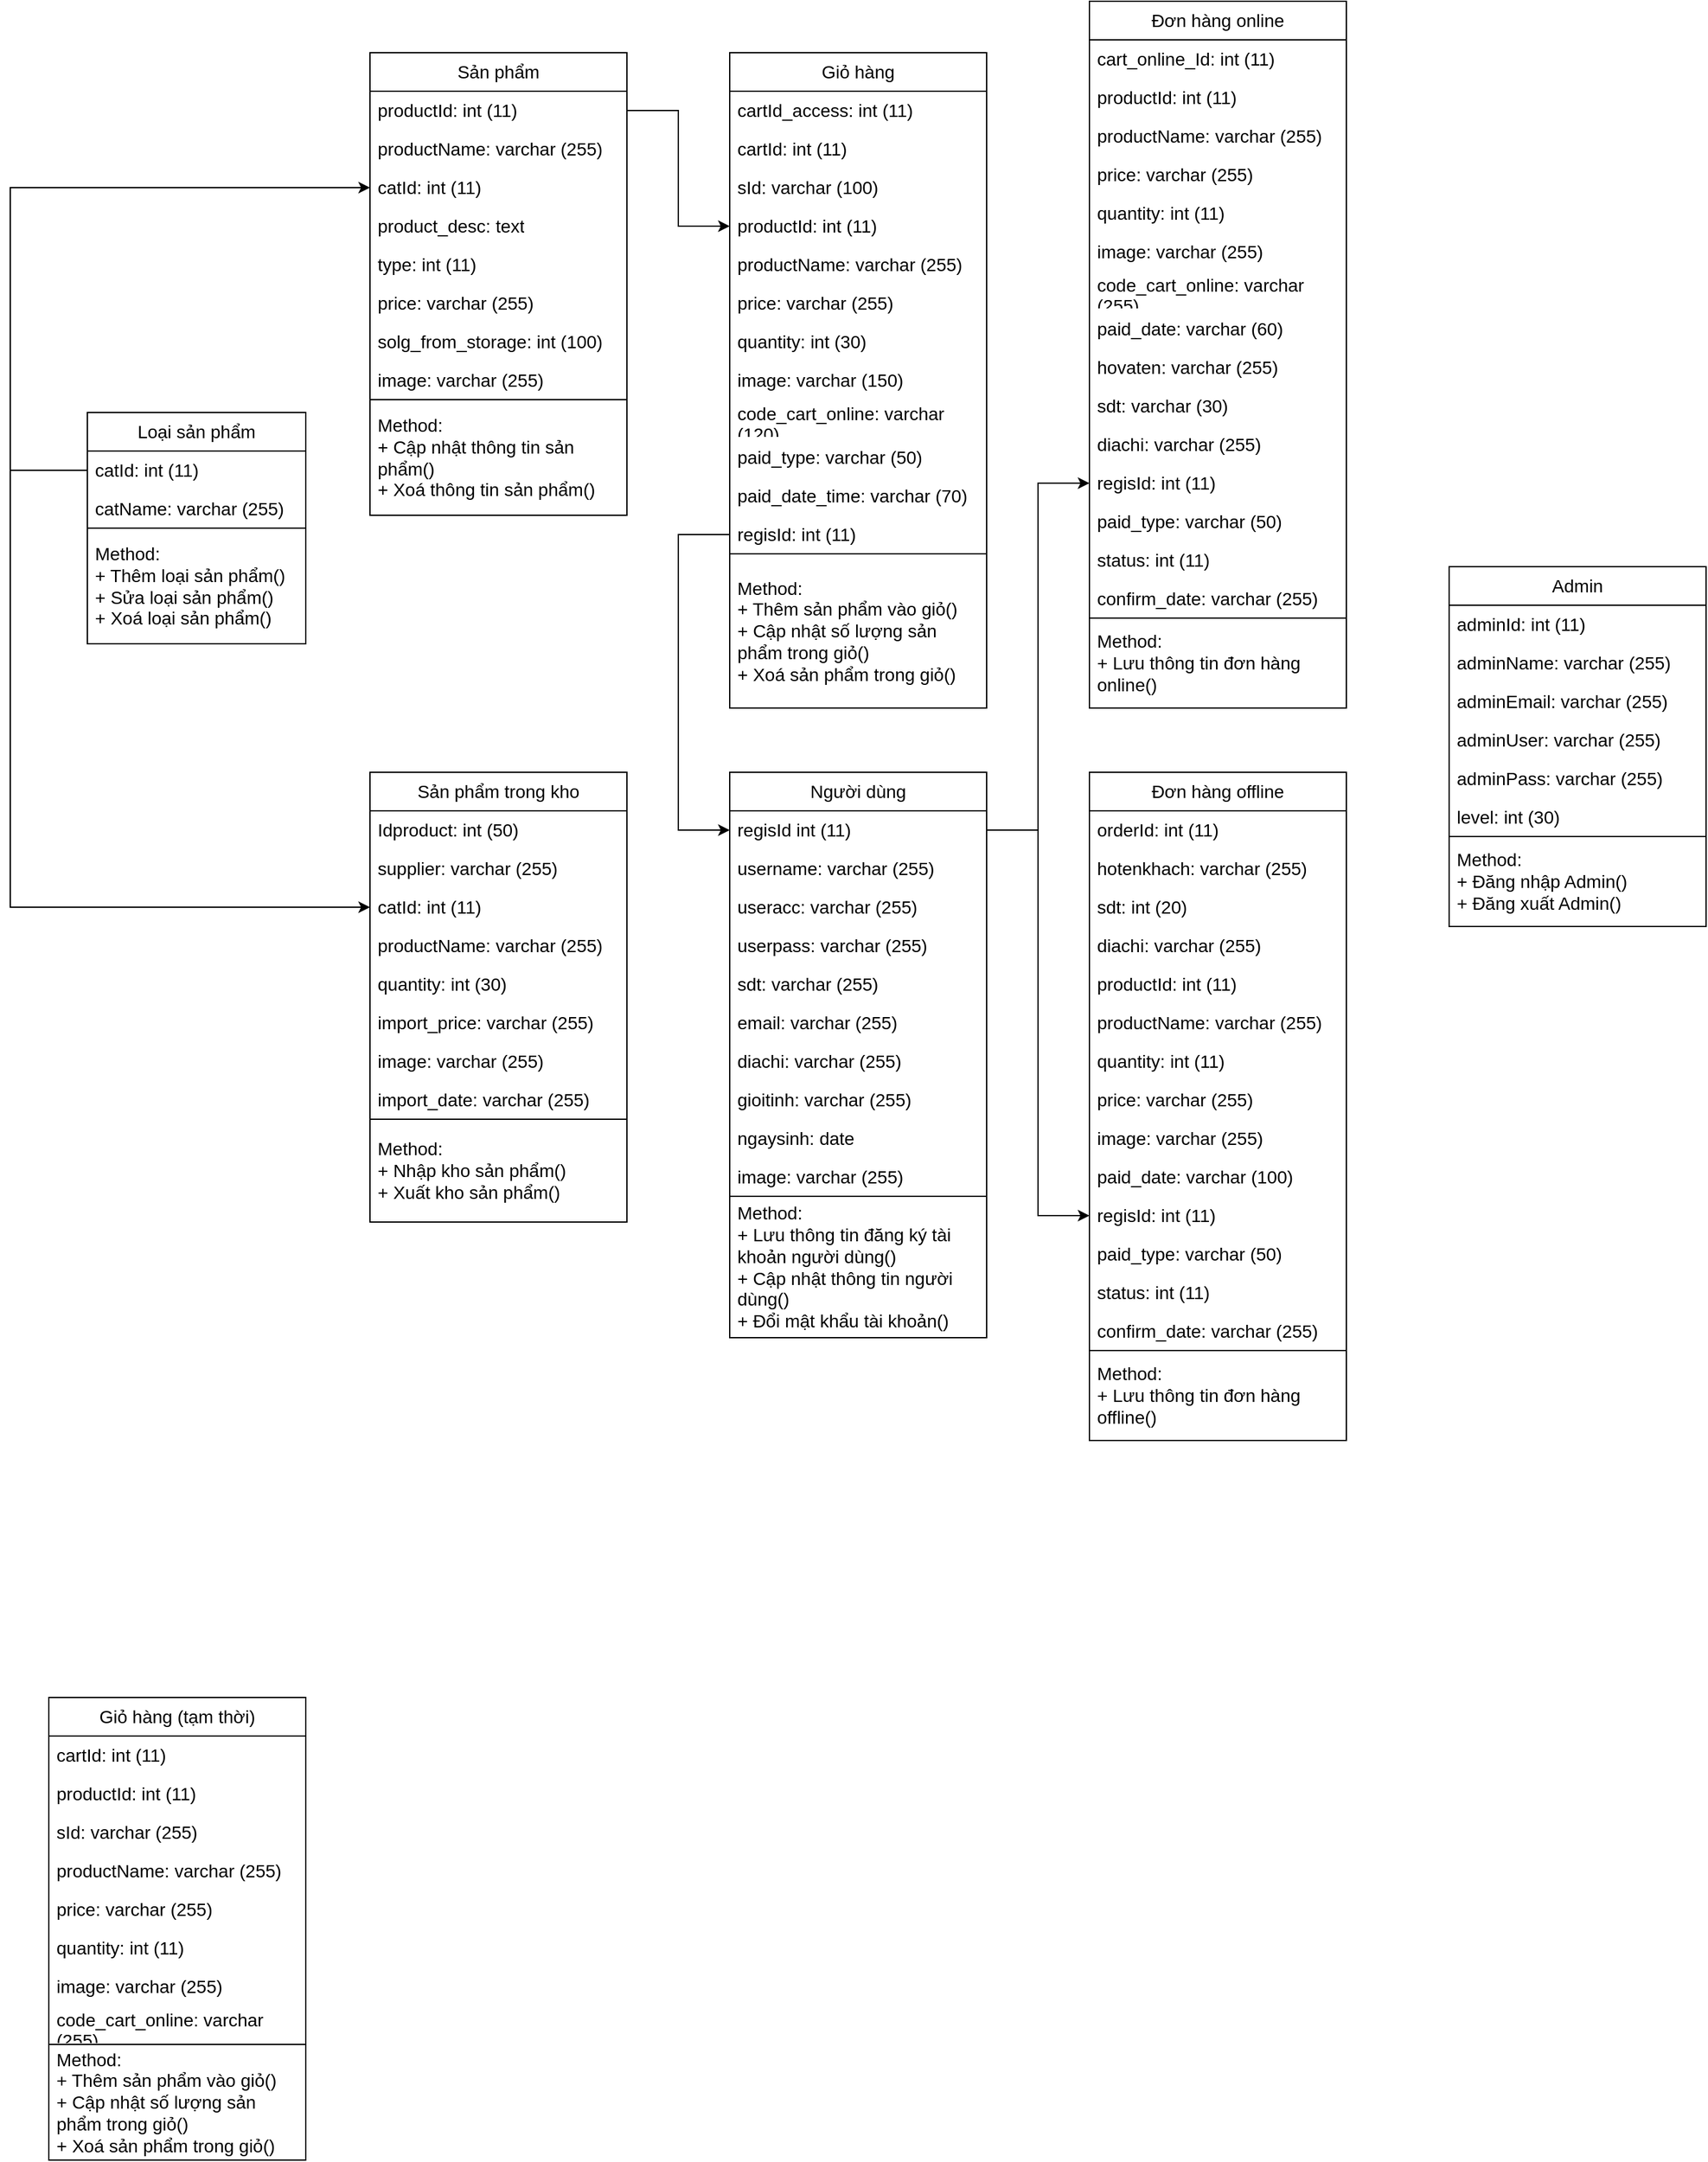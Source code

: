 <mxfile version="21.1.7" type="device">
  <diagram name="Page-1" id="-4jKe0inB_Pd04kHDOZ3">
    <mxGraphModel dx="1550" dy="413" grid="1" gridSize="10" guides="1" tooltips="1" connect="1" arrows="1" fold="1" page="1" pageScale="1" pageWidth="850" pageHeight="1100" math="0" shadow="0">
      <root>
        <mxCell id="0" />
        <mxCell id="1" parent="0" />
        <mxCell id="bQmsfWHOJNyypOk_2zxf-1" value="Sản phẩm" style="swimlane;fontStyle=0;childLayout=stackLayout;horizontal=1;startSize=30;horizontalStack=0;resizeParent=1;resizeParentMax=0;resizeLast=0;collapsible=1;marginBottom=0;whiteSpace=wrap;html=1;fontSize=14;" parent="1" vertex="1">
          <mxGeometry x="40" y="40" width="200" height="360" as="geometry">
            <mxRectangle x="350" y="260" width="100" height="30" as="alternateBounds" />
          </mxGeometry>
        </mxCell>
        <mxCell id="bQmsfWHOJNyypOk_2zxf-2" value="productId: int (11)" style="text;strokeColor=none;fillColor=none;align=left;verticalAlign=middle;spacingLeft=4;spacingRight=4;overflow=hidden;points=[[0,0.5],[1,0.5]];portConstraint=eastwest;rotatable=0;whiteSpace=wrap;html=1;fontSize=14;" parent="bQmsfWHOJNyypOk_2zxf-1" vertex="1">
          <mxGeometry y="30" width="200" height="30" as="geometry" />
        </mxCell>
        <mxCell id="bQmsfWHOJNyypOk_2zxf-3" value="productName: varchar (255)" style="text;strokeColor=none;fillColor=none;align=left;verticalAlign=middle;spacingLeft=4;spacingRight=4;overflow=hidden;points=[[0,0.5],[1,0.5]];portConstraint=eastwest;rotatable=0;whiteSpace=wrap;html=1;fontSize=14;" parent="bQmsfWHOJNyypOk_2zxf-1" vertex="1">
          <mxGeometry y="60" width="200" height="30" as="geometry" />
        </mxCell>
        <mxCell id="bQmsfWHOJNyypOk_2zxf-4" value="catId: int (11)" style="text;strokeColor=none;fillColor=none;align=left;verticalAlign=middle;spacingLeft=4;spacingRight=4;overflow=hidden;points=[[0,0.5],[1,0.5]];portConstraint=eastwest;rotatable=0;whiteSpace=wrap;html=1;fontSize=14;" parent="bQmsfWHOJNyypOk_2zxf-1" vertex="1">
          <mxGeometry y="90" width="200" height="30" as="geometry" />
        </mxCell>
        <mxCell id="bQmsfWHOJNyypOk_2zxf-5" value="product_desc: text" style="text;strokeColor=none;fillColor=none;align=left;verticalAlign=middle;spacingLeft=4;spacingRight=4;overflow=hidden;points=[[0,0.5],[1,0.5]];portConstraint=eastwest;rotatable=0;whiteSpace=wrap;html=1;fontSize=14;" parent="bQmsfWHOJNyypOk_2zxf-1" vertex="1">
          <mxGeometry y="120" width="200" height="30" as="geometry" />
        </mxCell>
        <mxCell id="bQmsfWHOJNyypOk_2zxf-7" value="type: int (11)" style="text;strokeColor=none;fillColor=none;align=left;verticalAlign=middle;spacingLeft=4;spacingRight=4;overflow=hidden;points=[[0,0.5],[1,0.5]];portConstraint=eastwest;rotatable=0;whiteSpace=wrap;html=1;fontSize=14;" parent="bQmsfWHOJNyypOk_2zxf-1" vertex="1">
          <mxGeometry y="150" width="200" height="30" as="geometry" />
        </mxCell>
        <mxCell id="bQmsfWHOJNyypOk_2zxf-8" value="price: varchar (255)" style="text;strokeColor=none;fillColor=none;align=left;verticalAlign=middle;spacingLeft=4;spacingRight=4;overflow=hidden;points=[[0,0.5],[1,0.5]];portConstraint=eastwest;rotatable=0;whiteSpace=wrap;html=1;fontSize=14;" parent="bQmsfWHOJNyypOk_2zxf-1" vertex="1">
          <mxGeometry y="180" width="200" height="30" as="geometry" />
        </mxCell>
        <mxCell id="bQmsfWHOJNyypOk_2zxf-9" value="solg_from_storage: int (100)" style="text;strokeColor=none;fillColor=none;align=left;verticalAlign=middle;spacingLeft=4;spacingRight=4;overflow=hidden;points=[[0,0.5],[1,0.5]];portConstraint=eastwest;rotatable=0;whiteSpace=wrap;html=1;fontSize=14;" parent="bQmsfWHOJNyypOk_2zxf-1" vertex="1">
          <mxGeometry y="210" width="200" height="30" as="geometry" />
        </mxCell>
        <mxCell id="bQmsfWHOJNyypOk_2zxf-10" value="image: varchar (255)" style="text;strokeColor=none;fillColor=none;align=left;verticalAlign=middle;spacingLeft=4;spacingRight=4;overflow=hidden;points=[[0,0.5],[1,0.5]];portConstraint=eastwest;rotatable=0;whiteSpace=wrap;html=1;fontSize=14;" parent="bQmsfWHOJNyypOk_2zxf-1" vertex="1">
          <mxGeometry y="240" width="200" height="30" as="geometry" />
        </mxCell>
        <mxCell id="bQmsfWHOJNyypOk_2zxf-11" value="Method:&lt;br style=&quot;font-size: 14px;&quot;&gt;+ Cập nhật thông tin sản phẩm()&lt;br style=&quot;font-size: 14px;&quot;&gt;+ Xoá thông tin sản phẩm()" style="text;strokeColor=default;fillColor=none;align=left;verticalAlign=middle;spacingLeft=4;spacingRight=4;overflow=hidden;points=[[0,0.5],[1,0.5]];portConstraint=eastwest;rotatable=0;whiteSpace=wrap;html=1;fontSize=14;" parent="bQmsfWHOJNyypOk_2zxf-1" vertex="1">
          <mxGeometry y="270" width="200" height="90" as="geometry" />
        </mxCell>
        <mxCell id="bQmsfWHOJNyypOk_2zxf-14" value="Sản phẩm trong kho" style="swimlane;fontStyle=0;childLayout=stackLayout;horizontal=1;startSize=30;horizontalStack=0;resizeParent=1;resizeParentMax=0;resizeLast=0;collapsible=1;marginBottom=0;whiteSpace=wrap;html=1;fontSize=14;" parent="1" vertex="1">
          <mxGeometry x="40" y="600" width="200" height="350" as="geometry">
            <mxRectangle x="350" y="260" width="100" height="30" as="alternateBounds" />
          </mxGeometry>
        </mxCell>
        <mxCell id="bQmsfWHOJNyypOk_2zxf-15" value="Idproduct: int (50)" style="text;strokeColor=none;fillColor=none;align=left;verticalAlign=middle;spacingLeft=4;spacingRight=4;overflow=hidden;points=[[0,0.5],[1,0.5]];portConstraint=eastwest;rotatable=0;whiteSpace=wrap;html=1;fontSize=14;" parent="bQmsfWHOJNyypOk_2zxf-14" vertex="1">
          <mxGeometry y="30" width="200" height="30" as="geometry" />
        </mxCell>
        <mxCell id="bQmsfWHOJNyypOk_2zxf-16" value="supplier: varchar (255)" style="text;strokeColor=none;fillColor=none;align=left;verticalAlign=middle;spacingLeft=4;spacingRight=4;overflow=hidden;points=[[0,0.5],[1,0.5]];portConstraint=eastwest;rotatable=0;whiteSpace=wrap;html=1;fontSize=14;" parent="bQmsfWHOJNyypOk_2zxf-14" vertex="1">
          <mxGeometry y="60" width="200" height="30" as="geometry" />
        </mxCell>
        <mxCell id="bQmsfWHOJNyypOk_2zxf-17" value="catId: int (11)" style="text;strokeColor=none;fillColor=none;align=left;verticalAlign=middle;spacingLeft=4;spacingRight=4;overflow=hidden;points=[[0,0.5],[1,0.5]];portConstraint=eastwest;rotatable=0;whiteSpace=wrap;html=1;fontSize=14;" parent="bQmsfWHOJNyypOk_2zxf-14" vertex="1">
          <mxGeometry y="90" width="200" height="30" as="geometry" />
        </mxCell>
        <mxCell id="bQmsfWHOJNyypOk_2zxf-18" value="productName: varchar (255)" style="text;strokeColor=none;fillColor=none;align=left;verticalAlign=middle;spacingLeft=4;spacingRight=4;overflow=hidden;points=[[0,0.5],[1,0.5]];portConstraint=eastwest;rotatable=0;whiteSpace=wrap;html=1;fontSize=14;" parent="bQmsfWHOJNyypOk_2zxf-14" vertex="1">
          <mxGeometry y="120" width="200" height="30" as="geometry" />
        </mxCell>
        <mxCell id="bQmsfWHOJNyypOk_2zxf-19" value="quantity: int (30)" style="text;strokeColor=none;fillColor=none;align=left;verticalAlign=middle;spacingLeft=4;spacingRight=4;overflow=hidden;points=[[0,0.5],[1,0.5]];portConstraint=eastwest;rotatable=0;whiteSpace=wrap;html=1;fontSize=14;" parent="bQmsfWHOJNyypOk_2zxf-14" vertex="1">
          <mxGeometry y="150" width="200" height="30" as="geometry" />
        </mxCell>
        <mxCell id="bQmsfWHOJNyypOk_2zxf-20" value="import_price: varchar (255)" style="text;strokeColor=none;fillColor=none;align=left;verticalAlign=middle;spacingLeft=4;spacingRight=4;overflow=hidden;points=[[0,0.5],[1,0.5]];portConstraint=eastwest;rotatable=0;whiteSpace=wrap;html=1;fontSize=14;" parent="bQmsfWHOJNyypOk_2zxf-14" vertex="1">
          <mxGeometry y="180" width="200" height="30" as="geometry" />
        </mxCell>
        <mxCell id="bQmsfWHOJNyypOk_2zxf-21" value="image: varchar (255)" style="text;strokeColor=none;fillColor=none;align=left;verticalAlign=middle;spacingLeft=4;spacingRight=4;overflow=hidden;points=[[0,0.5],[1,0.5]];portConstraint=eastwest;rotatable=0;whiteSpace=wrap;html=1;fontSize=14;" parent="bQmsfWHOJNyypOk_2zxf-14" vertex="1">
          <mxGeometry y="210" width="200" height="30" as="geometry" />
        </mxCell>
        <mxCell id="bQmsfWHOJNyypOk_2zxf-22" value="import_date: varchar (255)" style="text;strokeColor=none;fillColor=none;align=left;verticalAlign=middle;spacingLeft=4;spacingRight=4;overflow=hidden;points=[[0,0.5],[1,0.5]];portConstraint=eastwest;rotatable=0;whiteSpace=wrap;html=1;fontSize=14;" parent="bQmsfWHOJNyypOk_2zxf-14" vertex="1">
          <mxGeometry y="240" width="200" height="30" as="geometry" />
        </mxCell>
        <mxCell id="bQmsfWHOJNyypOk_2zxf-23" value="Method:&lt;br style=&quot;font-size: 14px;&quot;&gt;+ Nhập kho sản phẩm()&amp;nbsp;&lt;br style=&quot;font-size: 14px;&quot;&gt;+ Xuất kho sản phẩm()" style="text;strokeColor=default;fillColor=none;align=left;verticalAlign=middle;spacingLeft=4;spacingRight=4;overflow=hidden;points=[[0,0.5],[1,0.5]];portConstraint=eastwest;rotatable=0;whiteSpace=wrap;html=1;fontSize=14;" parent="bQmsfWHOJNyypOk_2zxf-14" vertex="1">
          <mxGeometry y="270" width="200" height="80" as="geometry" />
        </mxCell>
        <mxCell id="bQmsfWHOJNyypOk_2zxf-24" value="Loại sản phẩm" style="swimlane;fontStyle=0;childLayout=stackLayout;horizontal=1;startSize=30;horizontalStack=0;resizeParent=1;resizeParentMax=0;resizeLast=0;collapsible=1;marginBottom=0;whiteSpace=wrap;html=1;fontSize=14;" parent="1" vertex="1">
          <mxGeometry x="-180" y="320" width="170" height="180" as="geometry" />
        </mxCell>
        <mxCell id="bQmsfWHOJNyypOk_2zxf-25" value="catId: int (11)" style="text;strokeColor=none;fillColor=none;align=left;verticalAlign=middle;spacingLeft=4;spacingRight=4;overflow=hidden;points=[[0,0.5],[1,0.5]];portConstraint=eastwest;rotatable=0;whiteSpace=wrap;html=1;fontSize=14;" parent="bQmsfWHOJNyypOk_2zxf-24" vertex="1">
          <mxGeometry y="30" width="170" height="30" as="geometry" />
        </mxCell>
        <mxCell id="bQmsfWHOJNyypOk_2zxf-26" value="catName: varchar (255)" style="text;strokeColor=none;fillColor=none;align=left;verticalAlign=middle;spacingLeft=4;spacingRight=4;overflow=hidden;points=[[0,0.5],[1,0.5]];portConstraint=eastwest;rotatable=0;whiteSpace=wrap;html=1;fontSize=14;" parent="bQmsfWHOJNyypOk_2zxf-24" vertex="1">
          <mxGeometry y="60" width="170" height="30" as="geometry" />
        </mxCell>
        <mxCell id="bQmsfWHOJNyypOk_2zxf-28" value="Method:&lt;br style=&quot;font-size: 14px;&quot;&gt;+ Thêm loại sản phẩm()&lt;br style=&quot;font-size: 14px;&quot;&gt;+ Sửa loại sản phẩm()&lt;br style=&quot;font-size: 14px;&quot;&gt;+ Xoá loại sản phẩm()" style="text;strokeColor=default;fillColor=none;align=left;verticalAlign=middle;spacingLeft=4;spacingRight=4;overflow=hidden;points=[[0,0.5],[1,0.5]];portConstraint=eastwest;rotatable=0;whiteSpace=wrap;html=1;fontSize=14;" parent="bQmsfWHOJNyypOk_2zxf-24" vertex="1">
          <mxGeometry y="90" width="170" height="90" as="geometry" />
        </mxCell>
        <mxCell id="bQmsfWHOJNyypOk_2zxf-29" value="Giỏ hàng (tạm thời)" style="swimlane;fontStyle=0;childLayout=stackLayout;horizontal=1;startSize=30;horizontalStack=0;resizeParent=1;resizeParentMax=0;resizeLast=0;collapsible=1;marginBottom=0;whiteSpace=wrap;html=1;fontSize=14;" parent="1" vertex="1">
          <mxGeometry x="-210" y="1320" width="200" height="360" as="geometry">
            <mxRectangle x="350" y="260" width="100" height="30" as="alternateBounds" />
          </mxGeometry>
        </mxCell>
        <mxCell id="bQmsfWHOJNyypOk_2zxf-30" value="cartId: int (11)" style="text;strokeColor=none;fillColor=none;align=left;verticalAlign=middle;spacingLeft=4;spacingRight=4;overflow=hidden;points=[[0,0.5],[1,0.5]];portConstraint=eastwest;rotatable=0;whiteSpace=wrap;html=1;fontSize=14;" parent="bQmsfWHOJNyypOk_2zxf-29" vertex="1">
          <mxGeometry y="30" width="200" height="30" as="geometry" />
        </mxCell>
        <mxCell id="bQmsfWHOJNyypOk_2zxf-31" value="productId: int (11)" style="text;strokeColor=none;fillColor=none;align=left;verticalAlign=middle;spacingLeft=4;spacingRight=4;overflow=hidden;points=[[0,0.5],[1,0.5]];portConstraint=eastwest;rotatable=0;whiteSpace=wrap;html=1;fontSize=14;" parent="bQmsfWHOJNyypOk_2zxf-29" vertex="1">
          <mxGeometry y="60" width="200" height="30" as="geometry" />
        </mxCell>
        <mxCell id="bQmsfWHOJNyypOk_2zxf-32" value="sId: varchar (255)" style="text;strokeColor=none;fillColor=none;align=left;verticalAlign=middle;spacingLeft=4;spacingRight=4;overflow=hidden;points=[[0,0.5],[1,0.5]];portConstraint=eastwest;rotatable=0;whiteSpace=wrap;html=1;fontSize=14;" parent="bQmsfWHOJNyypOk_2zxf-29" vertex="1">
          <mxGeometry y="90" width="200" height="30" as="geometry" />
        </mxCell>
        <mxCell id="bQmsfWHOJNyypOk_2zxf-33" value="productName: varchar (255)" style="text;strokeColor=none;fillColor=none;align=left;verticalAlign=middle;spacingLeft=4;spacingRight=4;overflow=hidden;points=[[0,0.5],[1,0.5]];portConstraint=eastwest;rotatable=0;whiteSpace=wrap;html=1;fontSize=14;" parent="bQmsfWHOJNyypOk_2zxf-29" vertex="1">
          <mxGeometry y="120" width="200" height="30" as="geometry" />
        </mxCell>
        <mxCell id="bQmsfWHOJNyypOk_2zxf-34" value="price: varchar (255)" style="text;strokeColor=none;fillColor=none;align=left;verticalAlign=middle;spacingLeft=4;spacingRight=4;overflow=hidden;points=[[0,0.5],[1,0.5]];portConstraint=eastwest;rotatable=0;whiteSpace=wrap;html=1;fontSize=14;" parent="bQmsfWHOJNyypOk_2zxf-29" vertex="1">
          <mxGeometry y="150" width="200" height="30" as="geometry" />
        </mxCell>
        <mxCell id="bQmsfWHOJNyypOk_2zxf-35" value="quantity: int (11)" style="text;strokeColor=none;fillColor=none;align=left;verticalAlign=middle;spacingLeft=4;spacingRight=4;overflow=hidden;points=[[0,0.5],[1,0.5]];portConstraint=eastwest;rotatable=0;whiteSpace=wrap;html=1;fontSize=14;" parent="bQmsfWHOJNyypOk_2zxf-29" vertex="1">
          <mxGeometry y="180" width="200" height="30" as="geometry" />
        </mxCell>
        <mxCell id="bQmsfWHOJNyypOk_2zxf-36" value="image: varchar (255)" style="text;strokeColor=none;fillColor=none;align=left;verticalAlign=middle;spacingLeft=4;spacingRight=4;overflow=hidden;points=[[0,0.5],[1,0.5]];portConstraint=eastwest;rotatable=0;whiteSpace=wrap;html=1;fontSize=14;" parent="bQmsfWHOJNyypOk_2zxf-29" vertex="1">
          <mxGeometry y="210" width="200" height="30" as="geometry" />
        </mxCell>
        <mxCell id="bQmsfWHOJNyypOk_2zxf-37" value="code_cart_online: varchar (255)" style="text;strokeColor=none;fillColor=none;align=left;verticalAlign=middle;spacingLeft=4;spacingRight=4;overflow=hidden;points=[[0,0.5],[1,0.5]];portConstraint=eastwest;rotatable=0;whiteSpace=wrap;html=1;fontSize=14;" parent="bQmsfWHOJNyypOk_2zxf-29" vertex="1">
          <mxGeometry y="240" width="200" height="30" as="geometry" />
        </mxCell>
        <mxCell id="bQmsfWHOJNyypOk_2zxf-38" value="Method:&lt;br style=&quot;font-size: 14px;&quot;&gt;+ Thêm sản phẩm vào giỏ()&lt;br style=&quot;font-size: 14px;&quot;&gt;+ Cập nhật số lượng sản phẩm trong giỏ()&lt;br style=&quot;font-size: 14px;&quot;&gt;+ Xoá sản phẩm trong giỏ()" style="text;strokeColor=default;fillColor=none;align=left;verticalAlign=middle;spacingLeft=4;spacingRight=4;overflow=hidden;points=[[0,0.5],[1,0.5]];portConstraint=eastwest;rotatable=0;whiteSpace=wrap;html=1;fontSize=14;" parent="bQmsfWHOJNyypOk_2zxf-29" vertex="1">
          <mxGeometry y="270" width="200" height="90" as="geometry" />
        </mxCell>
        <mxCell id="bQmsfWHOJNyypOk_2zxf-40" value="Giỏ hàng" style="swimlane;fontStyle=0;childLayout=stackLayout;horizontal=1;startSize=30;horizontalStack=0;resizeParent=1;resizeParentMax=0;resizeLast=0;collapsible=1;marginBottom=0;whiteSpace=wrap;html=1;fontSize=14;" parent="1" vertex="1">
          <mxGeometry x="320" y="40" width="200" height="510" as="geometry">
            <mxRectangle x="350" y="260" width="100" height="30" as="alternateBounds" />
          </mxGeometry>
        </mxCell>
        <mxCell id="bQmsfWHOJNyypOk_2zxf-41" value="cartId_access: int (11)" style="text;strokeColor=none;fillColor=none;align=left;verticalAlign=middle;spacingLeft=4;spacingRight=4;overflow=hidden;points=[[0,0.5],[1,0.5]];portConstraint=eastwest;rotatable=0;whiteSpace=wrap;html=1;fontSize=14;" parent="bQmsfWHOJNyypOk_2zxf-40" vertex="1">
          <mxGeometry y="30" width="200" height="30" as="geometry" />
        </mxCell>
        <mxCell id="bQmsfWHOJNyypOk_2zxf-50" value="cartId: int (11)" style="text;strokeColor=none;fillColor=none;align=left;verticalAlign=middle;spacingLeft=4;spacingRight=4;overflow=hidden;points=[[0,0.5],[1,0.5]];portConstraint=eastwest;rotatable=0;whiteSpace=wrap;html=1;fontSize=14;" parent="bQmsfWHOJNyypOk_2zxf-40" vertex="1">
          <mxGeometry y="60" width="200" height="30" as="geometry" />
        </mxCell>
        <mxCell id="bQmsfWHOJNyypOk_2zxf-43" value="sId: varchar (100)" style="text;strokeColor=none;fillColor=none;align=left;verticalAlign=middle;spacingLeft=4;spacingRight=4;overflow=hidden;points=[[0,0.5],[1,0.5]];portConstraint=eastwest;rotatable=0;whiteSpace=wrap;html=1;fontSize=14;" parent="bQmsfWHOJNyypOk_2zxf-40" vertex="1">
          <mxGeometry y="90" width="200" height="30" as="geometry" />
        </mxCell>
        <mxCell id="bQmsfWHOJNyypOk_2zxf-42" value="productId: int (11)" style="text;strokeColor=none;fillColor=none;align=left;verticalAlign=middle;spacingLeft=4;spacingRight=4;overflow=hidden;points=[[0,0.5],[1,0.5]];portConstraint=eastwest;rotatable=0;whiteSpace=wrap;html=1;fontSize=14;" parent="bQmsfWHOJNyypOk_2zxf-40" vertex="1">
          <mxGeometry y="120" width="200" height="30" as="geometry" />
        </mxCell>
        <mxCell id="bQmsfWHOJNyypOk_2zxf-44" value="productName: varchar (255)" style="text;strokeColor=none;fillColor=none;align=left;verticalAlign=middle;spacingLeft=4;spacingRight=4;overflow=hidden;points=[[0,0.5],[1,0.5]];portConstraint=eastwest;rotatable=0;whiteSpace=wrap;html=1;fontSize=14;" parent="bQmsfWHOJNyypOk_2zxf-40" vertex="1">
          <mxGeometry y="150" width="200" height="30" as="geometry" />
        </mxCell>
        <mxCell id="bQmsfWHOJNyypOk_2zxf-45" value="price: varchar (255)" style="text;strokeColor=none;fillColor=none;align=left;verticalAlign=middle;spacingLeft=4;spacingRight=4;overflow=hidden;points=[[0,0.5],[1,0.5]];portConstraint=eastwest;rotatable=0;whiteSpace=wrap;html=1;fontSize=14;" parent="bQmsfWHOJNyypOk_2zxf-40" vertex="1">
          <mxGeometry y="180" width="200" height="30" as="geometry" />
        </mxCell>
        <mxCell id="bQmsfWHOJNyypOk_2zxf-46" value="quantity: int (30)" style="text;strokeColor=none;fillColor=none;align=left;verticalAlign=middle;spacingLeft=4;spacingRight=4;overflow=hidden;points=[[0,0.5],[1,0.5]];portConstraint=eastwest;rotatable=0;whiteSpace=wrap;html=1;fontSize=14;" parent="bQmsfWHOJNyypOk_2zxf-40" vertex="1">
          <mxGeometry y="210" width="200" height="30" as="geometry" />
        </mxCell>
        <mxCell id="bQmsfWHOJNyypOk_2zxf-47" value="image: varchar (150)" style="text;strokeColor=none;fillColor=none;align=left;verticalAlign=middle;spacingLeft=4;spacingRight=4;overflow=hidden;points=[[0,0.5],[1,0.5]];portConstraint=eastwest;rotatable=0;whiteSpace=wrap;html=1;fontSize=14;" parent="bQmsfWHOJNyypOk_2zxf-40" vertex="1">
          <mxGeometry y="240" width="200" height="30" as="geometry" />
        </mxCell>
        <mxCell id="bQmsfWHOJNyypOk_2zxf-48" value="code_cart_online: varchar (120)" style="text;strokeColor=none;fillColor=none;align=left;verticalAlign=middle;spacingLeft=4;spacingRight=4;overflow=hidden;points=[[0,0.5],[1,0.5]];portConstraint=eastwest;rotatable=0;whiteSpace=wrap;html=1;fontSize=14;" parent="bQmsfWHOJNyypOk_2zxf-40" vertex="1">
          <mxGeometry y="270" width="200" height="30" as="geometry" />
        </mxCell>
        <mxCell id="bQmsfWHOJNyypOk_2zxf-51" value="paid_type: varchar (50)" style="text;strokeColor=none;fillColor=none;align=left;verticalAlign=middle;spacingLeft=4;spacingRight=4;overflow=hidden;points=[[0,0.5],[1,0.5]];portConstraint=eastwest;rotatable=0;whiteSpace=wrap;html=1;fontSize=14;" parent="bQmsfWHOJNyypOk_2zxf-40" vertex="1">
          <mxGeometry y="300" width="200" height="30" as="geometry" />
        </mxCell>
        <mxCell id="bQmsfWHOJNyypOk_2zxf-52" value="paid_date_time: varchar (70)" style="text;strokeColor=none;fillColor=none;align=left;verticalAlign=middle;spacingLeft=4;spacingRight=4;overflow=hidden;points=[[0,0.5],[1,0.5]];portConstraint=eastwest;rotatable=0;whiteSpace=wrap;html=1;fontSize=14;" parent="bQmsfWHOJNyypOk_2zxf-40" vertex="1">
          <mxGeometry y="330" width="200" height="30" as="geometry" />
        </mxCell>
        <mxCell id="bQmsfWHOJNyypOk_2zxf-53" value="regisId: int (11)" style="text;strokeColor=none;fillColor=none;align=left;verticalAlign=middle;spacingLeft=4;spacingRight=4;overflow=hidden;points=[[0,0.5],[1,0.5]];portConstraint=eastwest;rotatable=0;whiteSpace=wrap;html=1;fontSize=14;" parent="bQmsfWHOJNyypOk_2zxf-40" vertex="1">
          <mxGeometry y="360" width="200" height="30" as="geometry" />
        </mxCell>
        <mxCell id="bQmsfWHOJNyypOk_2zxf-49" value="Method:&lt;br style=&quot;border-color: var(--border-color);&quot;&gt;+ Thêm sản phẩm vào giỏ()&lt;br style=&quot;border-color: var(--border-color);&quot;&gt;+ Cập nhật số lượng sản phẩm trong giỏ()&lt;br style=&quot;border-color: var(--border-color);&quot;&gt;+ Xoá sản phẩm trong giỏ()" style="text;strokeColor=default;fillColor=none;align=left;verticalAlign=middle;spacingLeft=4;spacingRight=4;overflow=hidden;points=[[0,0.5],[1,0.5]];portConstraint=eastwest;rotatable=0;whiteSpace=wrap;html=1;fontSize=14;" parent="bQmsfWHOJNyypOk_2zxf-40" vertex="1">
          <mxGeometry y="390" width="200" height="120" as="geometry" />
        </mxCell>
        <mxCell id="bQmsfWHOJNyypOk_2zxf-54" value="Người dùng" style="swimlane;fontStyle=0;childLayout=stackLayout;horizontal=1;startSize=30;horizontalStack=0;resizeParent=1;resizeParentMax=0;resizeLast=0;collapsible=1;marginBottom=0;whiteSpace=wrap;html=1;fontSize=14;" parent="1" vertex="1">
          <mxGeometry x="320" y="600" width="200" height="440" as="geometry" />
        </mxCell>
        <mxCell id="bQmsfWHOJNyypOk_2zxf-55" value="regisId int (11)" style="text;strokeColor=none;fillColor=none;align=left;verticalAlign=middle;spacingLeft=4;spacingRight=4;overflow=hidden;points=[[0,0.5],[1,0.5]];portConstraint=eastwest;rotatable=0;whiteSpace=wrap;html=1;fontSize=14;" parent="bQmsfWHOJNyypOk_2zxf-54" vertex="1">
          <mxGeometry y="30" width="200" height="30" as="geometry" />
        </mxCell>
        <mxCell id="bQmsfWHOJNyypOk_2zxf-56" value="username: varchar (255)" style="text;strokeColor=none;fillColor=none;align=left;verticalAlign=middle;spacingLeft=4;spacingRight=4;overflow=hidden;points=[[0,0.5],[1,0.5]];portConstraint=eastwest;rotatable=0;whiteSpace=wrap;html=1;fontSize=14;" parent="bQmsfWHOJNyypOk_2zxf-54" vertex="1">
          <mxGeometry y="60" width="200" height="30" as="geometry" />
        </mxCell>
        <mxCell id="bQmsfWHOJNyypOk_2zxf-57" value="useracc: varchar (255)" style="text;strokeColor=none;fillColor=none;align=left;verticalAlign=middle;spacingLeft=4;spacingRight=4;overflow=hidden;points=[[0,0.5],[1,0.5]];portConstraint=eastwest;rotatable=0;whiteSpace=wrap;html=1;fontSize=14;" parent="bQmsfWHOJNyypOk_2zxf-54" vertex="1">
          <mxGeometry y="90" width="200" height="30" as="geometry" />
        </mxCell>
        <mxCell id="bQmsfWHOJNyypOk_2zxf-62" value="userpass: varchar (255)" style="text;strokeColor=none;fillColor=none;align=left;verticalAlign=middle;spacingLeft=4;spacingRight=4;overflow=hidden;points=[[0,0.5],[1,0.5]];portConstraint=eastwest;rotatable=0;whiteSpace=wrap;html=1;fontSize=14;" parent="bQmsfWHOJNyypOk_2zxf-54" vertex="1">
          <mxGeometry y="120" width="200" height="30" as="geometry" />
        </mxCell>
        <mxCell id="bQmsfWHOJNyypOk_2zxf-63" value="sdt: varchar (255)" style="text;strokeColor=none;fillColor=none;align=left;verticalAlign=middle;spacingLeft=4;spacingRight=4;overflow=hidden;points=[[0,0.5],[1,0.5]];portConstraint=eastwest;rotatable=0;whiteSpace=wrap;html=1;fontSize=14;" parent="bQmsfWHOJNyypOk_2zxf-54" vertex="1">
          <mxGeometry y="150" width="200" height="30" as="geometry" />
        </mxCell>
        <mxCell id="bQmsfWHOJNyypOk_2zxf-64" value="email: varchar (255)" style="text;strokeColor=none;fillColor=none;align=left;verticalAlign=middle;spacingLeft=4;spacingRight=4;overflow=hidden;points=[[0,0.5],[1,0.5]];portConstraint=eastwest;rotatable=0;whiteSpace=wrap;html=1;fontSize=14;" parent="bQmsfWHOJNyypOk_2zxf-54" vertex="1">
          <mxGeometry y="180" width="200" height="30" as="geometry" />
        </mxCell>
        <mxCell id="bQmsfWHOJNyypOk_2zxf-65" value="diachi: varchar (255)" style="text;strokeColor=none;fillColor=none;align=left;verticalAlign=middle;spacingLeft=4;spacingRight=4;overflow=hidden;points=[[0,0.5],[1,0.5]];portConstraint=eastwest;rotatable=0;whiteSpace=wrap;html=1;fontSize=14;" parent="bQmsfWHOJNyypOk_2zxf-54" vertex="1">
          <mxGeometry y="210" width="200" height="30" as="geometry" />
        </mxCell>
        <mxCell id="bQmsfWHOJNyypOk_2zxf-66" value="gioitinh: varchar (255)" style="text;strokeColor=none;fillColor=none;align=left;verticalAlign=middle;spacingLeft=4;spacingRight=4;overflow=hidden;points=[[0,0.5],[1,0.5]];portConstraint=eastwest;rotatable=0;whiteSpace=wrap;html=1;fontSize=14;" parent="bQmsfWHOJNyypOk_2zxf-54" vertex="1">
          <mxGeometry y="240" width="200" height="30" as="geometry" />
        </mxCell>
        <mxCell id="bQmsfWHOJNyypOk_2zxf-67" value="ngaysinh: date" style="text;strokeColor=none;fillColor=none;align=left;verticalAlign=middle;spacingLeft=4;spacingRight=4;overflow=hidden;points=[[0,0.5],[1,0.5]];portConstraint=eastwest;rotatable=0;whiteSpace=wrap;html=1;fontSize=14;" parent="bQmsfWHOJNyypOk_2zxf-54" vertex="1">
          <mxGeometry y="270" width="200" height="30" as="geometry" />
        </mxCell>
        <mxCell id="bQmsfWHOJNyypOk_2zxf-68" value="image: varchar (255)" style="text;strokeColor=none;fillColor=none;align=left;verticalAlign=middle;spacingLeft=4;spacingRight=4;overflow=hidden;points=[[0,0.5],[1,0.5]];portConstraint=eastwest;rotatable=0;whiteSpace=wrap;html=1;fontSize=14;" parent="bQmsfWHOJNyypOk_2zxf-54" vertex="1">
          <mxGeometry y="300" width="200" height="30" as="geometry" />
        </mxCell>
        <mxCell id="bQmsfWHOJNyypOk_2zxf-69" value="Method:&lt;br style=&quot;font-size: 14px;&quot;&gt;+ Lưu thông tin đăng ký tài khoản người dùng()&lt;br style=&quot;font-size: 14px;&quot;&gt;+ Cập nhật thông tin người dùng()&lt;br style=&quot;font-size: 14px;&quot;&gt;+ Đổi mật khẩu tài khoản()" style="text;strokeColor=default;fillColor=none;align=left;verticalAlign=middle;spacingLeft=4;spacingRight=4;overflow=hidden;points=[[0,0.5],[1,0.5]];portConstraint=eastwest;rotatable=0;whiteSpace=wrap;html=1;fontSize=14;" parent="bQmsfWHOJNyypOk_2zxf-54" vertex="1">
          <mxGeometry y="330" width="200" height="110" as="geometry" />
        </mxCell>
        <mxCell id="bQmsfWHOJNyypOk_2zxf-70" value="Đơn hàng offline" style="swimlane;fontStyle=0;childLayout=stackLayout;horizontal=1;startSize=30;horizontalStack=0;resizeParent=1;resizeParentMax=0;resizeLast=0;collapsible=1;marginBottom=0;whiteSpace=wrap;html=1;fontSize=14;" parent="1" vertex="1">
          <mxGeometry x="600" y="600" width="200" height="520" as="geometry">
            <mxRectangle x="350" y="260" width="100" height="30" as="alternateBounds" />
          </mxGeometry>
        </mxCell>
        <mxCell id="bQmsfWHOJNyypOk_2zxf-71" value="orderId: int (11)" style="text;strokeColor=none;fillColor=none;align=left;verticalAlign=middle;spacingLeft=4;spacingRight=4;overflow=hidden;points=[[0,0.5],[1,0.5]];portConstraint=eastwest;rotatable=0;whiteSpace=wrap;html=1;fontSize=14;" parent="bQmsfWHOJNyypOk_2zxf-70" vertex="1">
          <mxGeometry y="30" width="200" height="30" as="geometry" />
        </mxCell>
        <mxCell id="bQmsfWHOJNyypOk_2zxf-72" value="hotenkhach: varchar (255)" style="text;strokeColor=none;fillColor=none;align=left;verticalAlign=middle;spacingLeft=4;spacingRight=4;overflow=hidden;points=[[0,0.5],[1,0.5]];portConstraint=eastwest;rotatable=0;whiteSpace=wrap;html=1;fontSize=14;" parent="bQmsfWHOJNyypOk_2zxf-70" vertex="1">
          <mxGeometry y="60" width="200" height="30" as="geometry" />
        </mxCell>
        <mxCell id="bQmsfWHOJNyypOk_2zxf-73" value="sdt: int (20)" style="text;strokeColor=none;fillColor=none;align=left;verticalAlign=middle;spacingLeft=4;spacingRight=4;overflow=hidden;points=[[0,0.5],[1,0.5]];portConstraint=eastwest;rotatable=0;whiteSpace=wrap;html=1;fontSize=14;" parent="bQmsfWHOJNyypOk_2zxf-70" vertex="1">
          <mxGeometry y="90" width="200" height="30" as="geometry" />
        </mxCell>
        <mxCell id="bQmsfWHOJNyypOk_2zxf-74" value="diachi: varchar (255)" style="text;strokeColor=none;fillColor=none;align=left;verticalAlign=middle;spacingLeft=4;spacingRight=4;overflow=hidden;points=[[0,0.5],[1,0.5]];portConstraint=eastwest;rotatable=0;whiteSpace=wrap;html=1;fontSize=14;" parent="bQmsfWHOJNyypOk_2zxf-70" vertex="1">
          <mxGeometry y="120" width="200" height="30" as="geometry" />
        </mxCell>
        <mxCell id="bQmsfWHOJNyypOk_2zxf-84" value="productId: int (11)" style="text;strokeColor=none;fillColor=none;align=left;verticalAlign=middle;spacingLeft=4;spacingRight=4;overflow=hidden;points=[[0,0.5],[1,0.5]];portConstraint=eastwest;rotatable=0;whiteSpace=wrap;html=1;fontSize=14;" parent="bQmsfWHOJNyypOk_2zxf-70" vertex="1">
          <mxGeometry y="150" width="200" height="30" as="geometry" />
        </mxCell>
        <mxCell id="bQmsfWHOJNyypOk_2zxf-75" value="productName: varchar (255)" style="text;strokeColor=none;fillColor=none;align=left;verticalAlign=middle;spacingLeft=4;spacingRight=4;overflow=hidden;points=[[0,0.5],[1,0.5]];portConstraint=eastwest;rotatable=0;whiteSpace=wrap;html=1;fontSize=14;" parent="bQmsfWHOJNyypOk_2zxf-70" vertex="1">
          <mxGeometry y="180" width="200" height="30" as="geometry" />
        </mxCell>
        <mxCell id="bQmsfWHOJNyypOk_2zxf-77" value="quantity: int (11)" style="text;strokeColor=none;fillColor=none;align=left;verticalAlign=middle;spacingLeft=4;spacingRight=4;overflow=hidden;points=[[0,0.5],[1,0.5]];portConstraint=eastwest;rotatable=0;whiteSpace=wrap;html=1;fontSize=14;" parent="bQmsfWHOJNyypOk_2zxf-70" vertex="1">
          <mxGeometry y="210" width="200" height="30" as="geometry" />
        </mxCell>
        <mxCell id="bQmsfWHOJNyypOk_2zxf-76" value="price: varchar (255)" style="text;strokeColor=none;fillColor=none;align=left;verticalAlign=middle;spacingLeft=4;spacingRight=4;overflow=hidden;points=[[0,0.5],[1,0.5]];portConstraint=eastwest;rotatable=0;whiteSpace=wrap;html=1;fontSize=14;" parent="bQmsfWHOJNyypOk_2zxf-70" vertex="1">
          <mxGeometry y="240" width="200" height="30" as="geometry" />
        </mxCell>
        <mxCell id="bQmsfWHOJNyypOk_2zxf-78" value="image: varchar (255)" style="text;strokeColor=none;fillColor=none;align=left;verticalAlign=middle;spacingLeft=4;spacingRight=4;overflow=hidden;points=[[0,0.5],[1,0.5]];portConstraint=eastwest;rotatable=0;whiteSpace=wrap;html=1;fontSize=14;" parent="bQmsfWHOJNyypOk_2zxf-70" vertex="1">
          <mxGeometry y="270" width="200" height="30" as="geometry" />
        </mxCell>
        <mxCell id="bQmsfWHOJNyypOk_2zxf-80" value="paid_date: varchar (100)" style="text;strokeColor=none;fillColor=none;align=left;verticalAlign=middle;spacingLeft=4;spacingRight=4;overflow=hidden;points=[[0,0.5],[1,0.5]];portConstraint=eastwest;rotatable=0;whiteSpace=wrap;html=1;fontSize=14;" parent="bQmsfWHOJNyypOk_2zxf-70" vertex="1">
          <mxGeometry y="300" width="200" height="30" as="geometry" />
        </mxCell>
        <mxCell id="bQmsfWHOJNyypOk_2zxf-82" value="regisId: int (11)" style="text;strokeColor=none;fillColor=none;align=left;verticalAlign=middle;spacingLeft=4;spacingRight=4;overflow=hidden;points=[[0,0.5],[1,0.5]];portConstraint=eastwest;rotatable=0;whiteSpace=wrap;html=1;fontSize=14;" parent="bQmsfWHOJNyypOk_2zxf-70" vertex="1">
          <mxGeometry y="330" width="200" height="30" as="geometry" />
        </mxCell>
        <mxCell id="bQmsfWHOJNyypOk_2zxf-81" value="paid_type: varchar (50)" style="text;strokeColor=none;fillColor=none;align=left;verticalAlign=middle;spacingLeft=4;spacingRight=4;overflow=hidden;points=[[0,0.5],[1,0.5]];portConstraint=eastwest;rotatable=0;whiteSpace=wrap;html=1;fontSize=14;" parent="bQmsfWHOJNyypOk_2zxf-70" vertex="1">
          <mxGeometry y="360" width="200" height="30" as="geometry" />
        </mxCell>
        <mxCell id="bQmsfWHOJNyypOk_2zxf-85" value="status: int (11)" style="text;strokeColor=none;fillColor=none;align=left;verticalAlign=middle;spacingLeft=4;spacingRight=4;overflow=hidden;points=[[0,0.5],[1,0.5]];portConstraint=eastwest;rotatable=0;whiteSpace=wrap;html=1;fontSize=14;" parent="bQmsfWHOJNyypOk_2zxf-70" vertex="1">
          <mxGeometry y="390" width="200" height="30" as="geometry" />
        </mxCell>
        <mxCell id="bQmsfWHOJNyypOk_2zxf-86" value="confirm_date: varchar (255)" style="text;strokeColor=none;fillColor=none;align=left;verticalAlign=middle;spacingLeft=4;spacingRight=4;overflow=hidden;points=[[0,0.5],[1,0.5]];portConstraint=eastwest;rotatable=0;whiteSpace=wrap;html=1;fontSize=14;" parent="bQmsfWHOJNyypOk_2zxf-70" vertex="1">
          <mxGeometry y="420" width="200" height="30" as="geometry" />
        </mxCell>
        <mxCell id="bQmsfWHOJNyypOk_2zxf-83" value="Method:&lt;br style=&quot;font-size: 14px;&quot;&gt;+ Lưu thông tin đơn hàng offline()" style="text;strokeColor=default;fillColor=none;align=left;verticalAlign=middle;spacingLeft=4;spacingRight=4;overflow=hidden;points=[[0,0.5],[1,0.5]];portConstraint=eastwest;rotatable=0;whiteSpace=wrap;html=1;fontSize=14;" parent="bQmsfWHOJNyypOk_2zxf-70" vertex="1">
          <mxGeometry y="450" width="200" height="70" as="geometry" />
        </mxCell>
        <mxCell id="bQmsfWHOJNyypOk_2zxf-87" value="Đơn hàng online" style="swimlane;fontStyle=0;childLayout=stackLayout;horizontal=1;startSize=30;horizontalStack=0;resizeParent=1;resizeParentMax=0;resizeLast=0;collapsible=1;marginBottom=0;whiteSpace=wrap;html=1;fontSize=14;" parent="1" vertex="1">
          <mxGeometry x="600" width="200" height="550" as="geometry">
            <mxRectangle x="350" y="260" width="100" height="30" as="alternateBounds" />
          </mxGeometry>
        </mxCell>
        <mxCell id="bQmsfWHOJNyypOk_2zxf-88" value="cart_online_Id: int (11)" style="text;strokeColor=none;fillColor=none;align=left;verticalAlign=middle;spacingLeft=4;spacingRight=4;overflow=hidden;points=[[0,0.5],[1,0.5]];portConstraint=eastwest;rotatable=0;whiteSpace=wrap;html=1;fontSize=14;" parent="bQmsfWHOJNyypOk_2zxf-87" vertex="1">
          <mxGeometry y="30" width="200" height="30" as="geometry" />
        </mxCell>
        <mxCell id="bQmsfWHOJNyypOk_2zxf-92" value="productId: int (11)" style="text;strokeColor=none;fillColor=none;align=left;verticalAlign=middle;spacingLeft=4;spacingRight=4;overflow=hidden;points=[[0,0.5],[1,0.5]];portConstraint=eastwest;rotatable=0;whiteSpace=wrap;html=1;fontSize=14;" parent="bQmsfWHOJNyypOk_2zxf-87" vertex="1">
          <mxGeometry y="60" width="200" height="30" as="geometry" />
        </mxCell>
        <mxCell id="bQmsfWHOJNyypOk_2zxf-93" value="productName: varchar (255)" style="text;strokeColor=none;fillColor=none;align=left;verticalAlign=middle;spacingLeft=4;spacingRight=4;overflow=hidden;points=[[0,0.5],[1,0.5]];portConstraint=eastwest;rotatable=0;whiteSpace=wrap;html=1;fontSize=14;" parent="bQmsfWHOJNyypOk_2zxf-87" vertex="1">
          <mxGeometry y="90" width="200" height="30" as="geometry" />
        </mxCell>
        <mxCell id="bQmsfWHOJNyypOk_2zxf-95" value="price: varchar (255)" style="text;strokeColor=none;fillColor=none;align=left;verticalAlign=middle;spacingLeft=4;spacingRight=4;overflow=hidden;points=[[0,0.5],[1,0.5]];portConstraint=eastwest;rotatable=0;whiteSpace=wrap;html=1;fontSize=14;" parent="bQmsfWHOJNyypOk_2zxf-87" vertex="1">
          <mxGeometry y="120" width="200" height="30" as="geometry" />
        </mxCell>
        <mxCell id="bQmsfWHOJNyypOk_2zxf-94" value="quantity: int (11)" style="text;strokeColor=none;fillColor=none;align=left;verticalAlign=middle;spacingLeft=4;spacingRight=4;overflow=hidden;points=[[0,0.5],[1,0.5]];portConstraint=eastwest;rotatable=0;whiteSpace=wrap;html=1;fontSize=14;" parent="bQmsfWHOJNyypOk_2zxf-87" vertex="1">
          <mxGeometry y="150" width="200" height="30" as="geometry" />
        </mxCell>
        <mxCell id="bQmsfWHOJNyypOk_2zxf-96" value="image: varchar (255)" style="text;strokeColor=none;fillColor=none;align=left;verticalAlign=middle;spacingLeft=4;spacingRight=4;overflow=hidden;points=[[0,0.5],[1,0.5]];portConstraint=eastwest;rotatable=0;whiteSpace=wrap;html=1;fontSize=14;" parent="bQmsfWHOJNyypOk_2zxf-87" vertex="1">
          <mxGeometry y="180" width="200" height="30" as="geometry" />
        </mxCell>
        <mxCell id="bQmsfWHOJNyypOk_2zxf-103" value="code_cart_online: varchar (255)" style="text;strokeColor=none;fillColor=none;align=left;verticalAlign=middle;spacingLeft=4;spacingRight=4;overflow=hidden;points=[[0,0.5],[1,0.5]];portConstraint=eastwest;rotatable=0;whiteSpace=wrap;html=1;fontSize=14;" parent="bQmsfWHOJNyypOk_2zxf-87" vertex="1">
          <mxGeometry y="210" width="200" height="30" as="geometry" />
        </mxCell>
        <mxCell id="bQmsfWHOJNyypOk_2zxf-97" value="paid_date: varchar (60)" style="text;strokeColor=none;fillColor=none;align=left;verticalAlign=middle;spacingLeft=4;spacingRight=4;overflow=hidden;points=[[0,0.5],[1,0.5]];portConstraint=eastwest;rotatable=0;whiteSpace=wrap;html=1;fontSize=14;" parent="bQmsfWHOJNyypOk_2zxf-87" vertex="1">
          <mxGeometry y="240" width="200" height="30" as="geometry" />
        </mxCell>
        <mxCell id="bQmsfWHOJNyypOk_2zxf-89" value="hovaten: varchar (255)" style="text;strokeColor=none;fillColor=none;align=left;verticalAlign=middle;spacingLeft=4;spacingRight=4;overflow=hidden;points=[[0,0.5],[1,0.5]];portConstraint=eastwest;rotatable=0;whiteSpace=wrap;html=1;fontSize=14;" parent="bQmsfWHOJNyypOk_2zxf-87" vertex="1">
          <mxGeometry y="270" width="200" height="30" as="geometry" />
        </mxCell>
        <mxCell id="bQmsfWHOJNyypOk_2zxf-90" value="sdt: varchar (30)" style="text;strokeColor=none;fillColor=none;align=left;verticalAlign=middle;spacingLeft=4;spacingRight=4;overflow=hidden;points=[[0,0.5],[1,0.5]];portConstraint=eastwest;rotatable=0;whiteSpace=wrap;html=1;fontSize=14;" parent="bQmsfWHOJNyypOk_2zxf-87" vertex="1">
          <mxGeometry y="300" width="200" height="30" as="geometry" />
        </mxCell>
        <mxCell id="bQmsfWHOJNyypOk_2zxf-91" value="diachi: varchar (255)" style="text;strokeColor=none;fillColor=none;align=left;verticalAlign=middle;spacingLeft=4;spacingRight=4;overflow=hidden;points=[[0,0.5],[1,0.5]];portConstraint=eastwest;rotatable=0;whiteSpace=wrap;html=1;fontSize=14;" parent="bQmsfWHOJNyypOk_2zxf-87" vertex="1">
          <mxGeometry y="330" width="200" height="30" as="geometry" />
        </mxCell>
        <mxCell id="bQmsfWHOJNyypOk_2zxf-98" value="regisId: int (11)" style="text;strokeColor=none;fillColor=none;align=left;verticalAlign=middle;spacingLeft=4;spacingRight=4;overflow=hidden;points=[[0,0.5],[1,0.5]];portConstraint=eastwest;rotatable=0;whiteSpace=wrap;html=1;fontSize=14;" parent="bQmsfWHOJNyypOk_2zxf-87" vertex="1">
          <mxGeometry y="360" width="200" height="30" as="geometry" />
        </mxCell>
        <mxCell id="bQmsfWHOJNyypOk_2zxf-99" value="paid_type: varchar (50)" style="text;strokeColor=none;fillColor=none;align=left;verticalAlign=middle;spacingLeft=4;spacingRight=4;overflow=hidden;points=[[0,0.5],[1,0.5]];portConstraint=eastwest;rotatable=0;whiteSpace=wrap;html=1;fontSize=14;" parent="bQmsfWHOJNyypOk_2zxf-87" vertex="1">
          <mxGeometry y="390" width="200" height="30" as="geometry" />
        </mxCell>
        <mxCell id="bQmsfWHOJNyypOk_2zxf-100" value="status: int (11)" style="text;strokeColor=none;fillColor=none;align=left;verticalAlign=middle;spacingLeft=4;spacingRight=4;overflow=hidden;points=[[0,0.5],[1,0.5]];portConstraint=eastwest;rotatable=0;whiteSpace=wrap;html=1;fontSize=14;" parent="bQmsfWHOJNyypOk_2zxf-87" vertex="1">
          <mxGeometry y="420" width="200" height="30" as="geometry" />
        </mxCell>
        <mxCell id="bQmsfWHOJNyypOk_2zxf-101" value="confirm_date: varchar (255)" style="text;strokeColor=none;fillColor=none;align=left;verticalAlign=middle;spacingLeft=4;spacingRight=4;overflow=hidden;points=[[0,0.5],[1,0.5]];portConstraint=eastwest;rotatable=0;whiteSpace=wrap;html=1;fontSize=14;" parent="bQmsfWHOJNyypOk_2zxf-87" vertex="1">
          <mxGeometry y="450" width="200" height="30" as="geometry" />
        </mxCell>
        <mxCell id="bQmsfWHOJNyypOk_2zxf-102" value="Method:&lt;br style=&quot;font-size: 14px;&quot;&gt;+ Lưu thông tin đơn hàng online()" style="text;strokeColor=default;fillColor=none;align=left;verticalAlign=middle;spacingLeft=4;spacingRight=4;overflow=hidden;points=[[0,0.5],[1,0.5]];portConstraint=eastwest;rotatable=0;whiteSpace=wrap;html=1;fontSize=14;" parent="bQmsfWHOJNyypOk_2zxf-87" vertex="1">
          <mxGeometry y="480" width="200" height="70" as="geometry" />
        </mxCell>
        <mxCell id="bQmsfWHOJNyypOk_2zxf-104" value="Admin" style="swimlane;fontStyle=0;childLayout=stackLayout;horizontal=1;startSize=30;horizontalStack=0;resizeParent=1;resizeParentMax=0;resizeLast=0;collapsible=1;marginBottom=0;whiteSpace=wrap;html=1;fontSize=14;strokeColor=default;" parent="1" vertex="1">
          <mxGeometry x="880" y="440" width="200" height="280" as="geometry" />
        </mxCell>
        <mxCell id="bQmsfWHOJNyypOk_2zxf-105" value="adminId: int (11)" style="text;strokeColor=none;fillColor=none;align=left;verticalAlign=middle;spacingLeft=4;spacingRight=4;overflow=hidden;points=[[0,0.5],[1,0.5]];portConstraint=eastwest;rotatable=0;whiteSpace=wrap;html=1;fontSize=14;" parent="bQmsfWHOJNyypOk_2zxf-104" vertex="1">
          <mxGeometry y="30" width="200" height="30" as="geometry" />
        </mxCell>
        <mxCell id="bQmsfWHOJNyypOk_2zxf-106" value="adminName: varchar (255)" style="text;strokeColor=none;fillColor=none;align=left;verticalAlign=middle;spacingLeft=4;spacingRight=4;overflow=hidden;points=[[0,0.5],[1,0.5]];portConstraint=eastwest;rotatable=0;whiteSpace=wrap;html=1;fontSize=14;" parent="bQmsfWHOJNyypOk_2zxf-104" vertex="1">
          <mxGeometry y="60" width="200" height="30" as="geometry" />
        </mxCell>
        <mxCell id="bQmsfWHOJNyypOk_2zxf-107" value="adminEmail: varchar (255)" style="text;strokeColor=none;fillColor=none;align=left;verticalAlign=middle;spacingLeft=4;spacingRight=4;overflow=hidden;points=[[0,0.5],[1,0.5]];portConstraint=eastwest;rotatable=0;whiteSpace=wrap;html=1;fontSize=14;" parent="bQmsfWHOJNyypOk_2zxf-104" vertex="1">
          <mxGeometry y="90" width="200" height="30" as="geometry" />
        </mxCell>
        <mxCell id="bQmsfWHOJNyypOk_2zxf-109" value="adminUser: varchar (255)" style="text;strokeColor=none;fillColor=none;align=left;verticalAlign=middle;spacingLeft=4;spacingRight=4;overflow=hidden;points=[[0,0.5],[1,0.5]];portConstraint=eastwest;rotatable=0;whiteSpace=wrap;html=1;fontSize=14;" parent="bQmsfWHOJNyypOk_2zxf-104" vertex="1">
          <mxGeometry y="120" width="200" height="30" as="geometry" />
        </mxCell>
        <mxCell id="bQmsfWHOJNyypOk_2zxf-110" value="adminPass: varchar (255)" style="text;strokeColor=none;fillColor=none;align=left;verticalAlign=middle;spacingLeft=4;spacingRight=4;overflow=hidden;points=[[0,0.5],[1,0.5]];portConstraint=eastwest;rotatable=0;whiteSpace=wrap;html=1;fontSize=14;" parent="bQmsfWHOJNyypOk_2zxf-104" vertex="1">
          <mxGeometry y="150" width="200" height="30" as="geometry" />
        </mxCell>
        <mxCell id="bQmsfWHOJNyypOk_2zxf-111" value="level: int (30)" style="text;strokeColor=none;fillColor=none;align=left;verticalAlign=middle;spacingLeft=4;spacingRight=4;overflow=hidden;points=[[0,0.5],[1,0.5]];portConstraint=eastwest;rotatable=0;whiteSpace=wrap;html=1;fontSize=14;" parent="bQmsfWHOJNyypOk_2zxf-104" vertex="1">
          <mxGeometry y="180" width="200" height="30" as="geometry" />
        </mxCell>
        <mxCell id="bQmsfWHOJNyypOk_2zxf-122" value="Method:&amp;nbsp;&lt;br&gt;+ Đăng nhập Admin()&lt;br&gt;+ Đăng xuất Admin()" style="text;strokeColor=default;fillColor=none;align=left;verticalAlign=middle;spacingLeft=4;spacingRight=4;overflow=hidden;points=[[0,0.5],[1,0.5]];portConstraint=eastwest;rotatable=0;whiteSpace=wrap;html=1;fontSize=14;" parent="bQmsfWHOJNyypOk_2zxf-104" vertex="1">
          <mxGeometry y="210" width="200" height="70" as="geometry" />
        </mxCell>
        <mxCell id="bQmsfWHOJNyypOk_2zxf-112" value="" style="endArrow=classic;html=1;rounded=0;exitX=0;exitY=0.5;exitDx=0;exitDy=0;entryX=0;entryY=0.5;entryDx=0;entryDy=0;fontSize=14;" parent="1" source="bQmsfWHOJNyypOk_2zxf-25" target="bQmsfWHOJNyypOk_2zxf-4" edge="1">
          <mxGeometry width="50" height="50" relative="1" as="geometry">
            <mxPoint x="70" y="420" as="sourcePoint" />
            <mxPoint x="-240" y="130" as="targetPoint" />
            <Array as="points">
              <mxPoint x="-210" y="365" />
              <mxPoint x="-240" y="365" />
              <mxPoint x="-240" y="145" />
            </Array>
          </mxGeometry>
        </mxCell>
        <mxCell id="bQmsfWHOJNyypOk_2zxf-113" value="" style="endArrow=classic;html=1;rounded=0;entryX=0;entryY=0.5;entryDx=0;entryDy=0;fontSize=14;" parent="1" target="bQmsfWHOJNyypOk_2zxf-17" edge="1">
          <mxGeometry width="50" height="50" relative="1" as="geometry">
            <mxPoint x="-240" y="360" as="sourcePoint" />
            <mxPoint x="-240" y="630" as="targetPoint" />
            <Array as="points">
              <mxPoint x="-240" y="705" />
            </Array>
          </mxGeometry>
        </mxCell>
        <mxCell id="NZszCTpTU4qq8DR-qcUV-2" value="" style="endArrow=classic;html=1;rounded=0;exitX=1;exitY=0.5;exitDx=0;exitDy=0;entryX=0;entryY=0.5;entryDx=0;entryDy=0;" edge="1" parent="1" source="bQmsfWHOJNyypOk_2zxf-2" target="bQmsfWHOJNyypOk_2zxf-42">
          <mxGeometry width="50" height="50" relative="1" as="geometry">
            <mxPoint x="510" y="560" as="sourcePoint" />
            <mxPoint x="560" y="510" as="targetPoint" />
            <Array as="points">
              <mxPoint x="280" y="85" />
              <mxPoint x="280" y="175" />
            </Array>
          </mxGeometry>
        </mxCell>
        <mxCell id="NZszCTpTU4qq8DR-qcUV-3" value="" style="endArrow=classic;html=1;rounded=0;exitX=0;exitY=0.5;exitDx=0;exitDy=0;entryX=0;entryY=0.5;entryDx=0;entryDy=0;" edge="1" parent="1" source="bQmsfWHOJNyypOk_2zxf-53" target="bQmsfWHOJNyypOk_2zxf-55">
          <mxGeometry width="50" height="50" relative="1" as="geometry">
            <mxPoint x="510" y="560" as="sourcePoint" />
            <mxPoint x="560" y="510" as="targetPoint" />
            <Array as="points">
              <mxPoint x="280" y="415" />
              <mxPoint x="280" y="520" />
              <mxPoint x="280" y="645" />
            </Array>
          </mxGeometry>
        </mxCell>
        <mxCell id="NZszCTpTU4qq8DR-qcUV-4" value="" style="endArrow=classic;html=1;rounded=0;entryX=0;entryY=0.5;entryDx=0;entryDy=0;exitX=1;exitY=0.5;exitDx=0;exitDy=0;" edge="1" parent="1" source="bQmsfWHOJNyypOk_2zxf-55" target="bQmsfWHOJNyypOk_2zxf-82">
          <mxGeometry width="50" height="50" relative="1" as="geometry">
            <mxPoint x="330" y="560" as="sourcePoint" />
            <mxPoint x="380" y="510" as="targetPoint" />
            <Array as="points">
              <mxPoint x="560" y="645" />
              <mxPoint x="560" y="945" />
            </Array>
          </mxGeometry>
        </mxCell>
        <mxCell id="NZszCTpTU4qq8DR-qcUV-6" value="" style="endArrow=classic;html=1;rounded=0;entryX=0;entryY=0.5;entryDx=0;entryDy=0;" edge="1" parent="1" target="bQmsfWHOJNyypOk_2zxf-98">
          <mxGeometry width="50" height="50" relative="1" as="geometry">
            <mxPoint x="560" y="650" as="sourcePoint" />
            <mxPoint x="380" y="510" as="targetPoint" />
            <Array as="points">
              <mxPoint x="560" y="375" />
            </Array>
          </mxGeometry>
        </mxCell>
      </root>
    </mxGraphModel>
  </diagram>
</mxfile>
